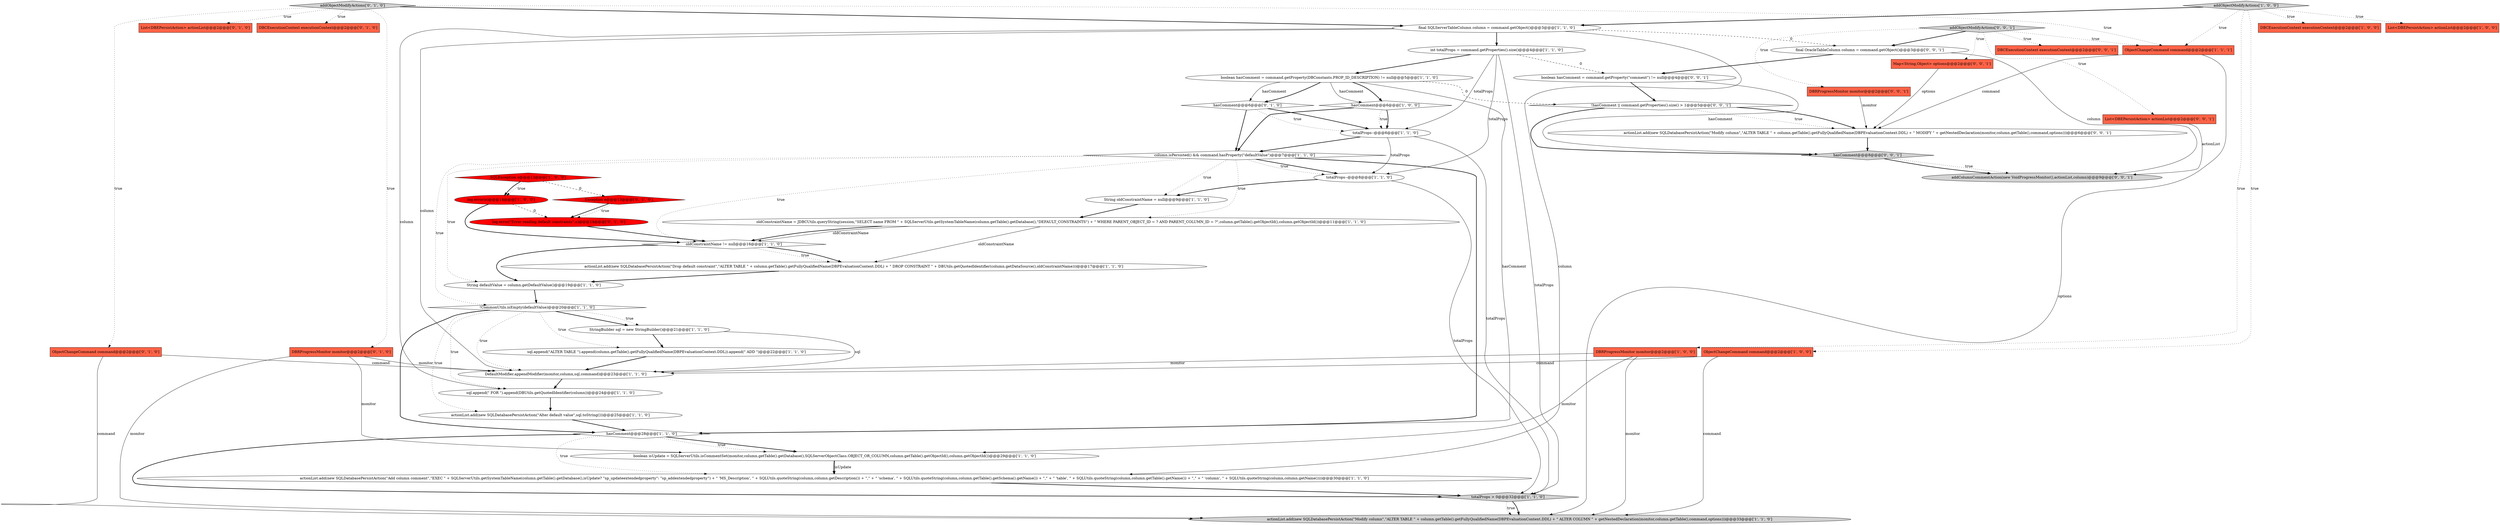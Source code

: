 digraph {
6 [style = filled, label = "DefaultModifier.appendModifier(monitor,column,sql,command)@@@23@@@['1', '1', '0']", fillcolor = white, shape = ellipse image = "AAA0AAABBB1BBB"];
28 [style = filled, label = "actionList.add(new SQLDatabasePersistAction(\"Modify column\",\"ALTER TABLE \" + column.getTable().getFullyQualifiedName(DBPEvaluationContext.DDL) + \" ALTER COLUMN \" + getNestedDeclaration(monitor,column.getTable(),command,options)))@@@33@@@['1', '1', '0']", fillcolor = lightgray, shape = ellipse image = "AAA0AAABBB1BBB"];
36 [style = filled, label = "Exception e@@@13@@@['0', '1', '0']", fillcolor = red, shape = diamond image = "AAA1AAABBB2BBB"];
35 [style = filled, label = "DBRProgressMonitor monitor@@@2@@@['0', '1', '0']", fillcolor = tomato, shape = box image = "AAA0AAABBB2BBB"];
31 [style = filled, label = "addObjectModifyActions['0', '1', '0']", fillcolor = lightgray, shape = diamond image = "AAA0AAABBB2BBB"];
46 [style = filled, label = "Map<String,Object> options@@@2@@@['0', '0', '1']", fillcolor = tomato, shape = box image = "AAA0AAABBB3BBB"];
10 [style = filled, label = "final SQLServerTableColumn column = command.getObject()@@@3@@@['1', '1', '0']", fillcolor = white, shape = ellipse image = "AAA0AAABBB1BBB"];
27 [style = filled, label = "boolean hasComment = command.getProperty(DBConstants.PROP_ID_DESCRIPTION) != null@@@5@@@['1', '1', '0']", fillcolor = white, shape = ellipse image = "AAA0AAABBB1BBB"];
43 [style = filled, label = "DBCExecutionContext executionContext@@@2@@@['0', '0', '1']", fillcolor = tomato, shape = box image = "AAA0AAABBB3BBB"];
2 [style = filled, label = "actionList.add(new SQLDatabasePersistAction(\"Alter default value\",sql.toString()))@@@25@@@['1', '1', '0']", fillcolor = white, shape = ellipse image = "AAA0AAABBB1BBB"];
14 [style = filled, label = "totalProps--@@@8@@@['1', '1', '0']", fillcolor = white, shape = ellipse image = "AAA0AAABBB1BBB"];
39 [style = filled, label = "actionList.add(new SQLDatabasePersistAction(\"Modify column\",\"ALTER TABLE \" + column.getTable().getFullyQualifiedName(DBPEvaluationContext.DDL) + \" MODIFY \" + getNestedDeclaration(monitor,column.getTable(),command,options)))@@@6@@@['0', '0', '1']", fillcolor = white, shape = ellipse image = "AAA0AAABBB3BBB"];
22 [style = filled, label = "totalProps--@@@6@@@['1', '1', '0']", fillcolor = white, shape = ellipse image = "AAA0AAABBB1BBB"];
19 [style = filled, label = "hasComment@@@28@@@['1', '1', '0']", fillcolor = white, shape = diamond image = "AAA0AAABBB1BBB"];
30 [style = filled, label = "oldConstraintName != null@@@16@@@['1', '1', '0']", fillcolor = white, shape = diamond image = "AAA0AAABBB1BBB"];
32 [style = filled, label = "List<DBEPersistAction> actionList@@@2@@@['0', '1', '0']", fillcolor = tomato, shape = box image = "AAA0AAABBB2BBB"];
44 [style = filled, label = "boolean hasComment = command.getProperty(\"comment\") != null@@@4@@@['0', '0', '1']", fillcolor = white, shape = ellipse image = "AAA0AAABBB3BBB"];
16 [style = filled, label = "DBCExecutionContext executionContext@@@2@@@['1', '0', '0']", fillcolor = tomato, shape = box image = "AAA0AAABBB1BBB"];
12 [style = filled, label = "ObjectChangeCommand command@@@2@@@['1', '0', '0']", fillcolor = tomato, shape = box image = "AAA0AAABBB1BBB"];
18 [style = filled, label = "totalProps > 0@@@32@@@['1', '1', '0']", fillcolor = lightgray, shape = diamond image = "AAA0AAABBB1BBB"];
7 [style = filled, label = "String defaultValue = column.getDefaultValue()@@@19@@@['1', '1', '0']", fillcolor = white, shape = ellipse image = "AAA0AAABBB1BBB"];
40 [style = filled, label = "addObjectModifyActions['0', '0', '1']", fillcolor = lightgray, shape = diamond image = "AAA0AAABBB3BBB"];
23 [style = filled, label = "sql.append(\" FOR \").append(DBUtils.getQuotedIdentifier(column))@@@24@@@['1', '1', '0']", fillcolor = white, shape = ellipse image = "AAA0AAABBB1BBB"];
17 [style = filled, label = "DBRProgressMonitor monitor@@@2@@@['1', '0', '0']", fillcolor = tomato, shape = box image = "AAA0AAABBB1BBB"];
8 [style = filled, label = "List<DBEPersistAction> actionList@@@2@@@['1', '0', '0']", fillcolor = tomato, shape = box image = "AAA0AAABBB1BBB"];
24 [style = filled, label = "sql.append(\"ALTER TABLE \").append(column.getTable().getFullyQualifiedName(DBPEvaluationContext.DDL)).append(\" ADD \")@@@22@@@['1', '1', '0']", fillcolor = white, shape = ellipse image = "AAA0AAABBB1BBB"];
0 [style = filled, label = "int totalProps = command.getProperties().size()@@@4@@@['1', '1', '0']", fillcolor = white, shape = ellipse image = "AAA0AAABBB1BBB"];
26 [style = filled, label = "StringBuilder sql = new StringBuilder()@@@21@@@['1', '1', '0']", fillcolor = white, shape = ellipse image = "AAA0AAABBB1BBB"];
15 [style = filled, label = "addObjectModifyActions['1', '0', '0']", fillcolor = lightgray, shape = diamond image = "AAA0AAABBB1BBB"];
37 [style = filled, label = "log.error(\"Error reading default constraints\",e)@@@14@@@['0', '1', '0']", fillcolor = red, shape = ellipse image = "AAA1AAABBB2BBB"];
9 [style = filled, label = "boolean isUpdate = SQLServerUtils.isCommentSet(monitor,column.getTable().getDatabase(),SQLServerObjectClass.OBJECT_OR_COLUMN,column.getTable().getObjectId(),column.getObjectId())@@@29@@@['1', '1', '0']", fillcolor = white, shape = ellipse image = "AAA0AAABBB1BBB"];
21 [style = filled, label = "hasComment@@@6@@@['1', '0', '0']", fillcolor = white, shape = diamond image = "AAA0AAABBB1BBB"];
13 [style = filled, label = "!CommonUtils.isEmpty(defaultValue)@@@20@@@['1', '1', '0']", fillcolor = white, shape = diamond image = "AAA0AAABBB1BBB"];
38 [style = filled, label = "ObjectChangeCommand command@@@2@@@['0', '1', '0']", fillcolor = tomato, shape = box image = "AAA0AAABBB2BBB"];
4 [style = filled, label = "log.error(e)@@@14@@@['1', '0', '0']", fillcolor = red, shape = ellipse image = "AAA1AAABBB1BBB"];
48 [style = filled, label = "final OracleTableColumn column = command.getObject()@@@3@@@['0', '0', '1']", fillcolor = white, shape = ellipse image = "AAA0AAABBB3BBB"];
34 [style = filled, label = "DBCExecutionContext executionContext@@@2@@@['0', '1', '0']", fillcolor = tomato, shape = box image = "AAA0AAABBB2BBB"];
1 [style = filled, label = "actionList.add(new SQLDatabasePersistAction(\"Drop default constraint\",\"ALTER TABLE \" + column.getTable().getFullyQualifiedName(DBPEvaluationContext.DDL) + \" DROP CONSTRAINT \" + DBUtils.getQuotedIdentifier(column.getDataSource(),oldConstraintName)))@@@17@@@['1', '1', '0']", fillcolor = white, shape = ellipse image = "AAA0AAABBB1BBB"];
11 [style = filled, label = "column.isPersisted() && command.hasProperty(\"defaultValue\")@@@7@@@['1', '1', '0']", fillcolor = white, shape = diamond image = "AAA0AAABBB1BBB"];
42 [style = filled, label = "DBRProgressMonitor monitor@@@2@@@['0', '0', '1']", fillcolor = tomato, shape = box image = "AAA0AAABBB3BBB"];
45 [style = filled, label = "List<DBEPersistAction> actionList@@@2@@@['0', '0', '1']", fillcolor = tomato, shape = box image = "AAA0AAABBB3BBB"];
25 [style = filled, label = "ObjectChangeCommand command@@@2@@@['1', '1', '1']", fillcolor = tomato, shape = box image = "AAA0AAABBB1BBB"];
33 [style = filled, label = "hasComment@@@6@@@['0', '1', '0']", fillcolor = white, shape = diamond image = "AAA0AAABBB2BBB"];
3 [style = filled, label = "actionList.add(new SQLDatabasePersistAction(\"Add column comment\",\"EXEC \" + SQLServerUtils.getSystemTableName(column.getTable().getDatabase(),isUpdate? \"sp_updateextendedproperty\": \"sp_addextendedproperty\") + \" 'MS_Description', \" + SQLUtils.quoteString(column,column.getDescription()) + \",\" + \" 'schema', \" + SQLUtils.quoteString(column,column.getTable().getSchema().getName()) + \",\" + \" 'table', \" + SQLUtils.quoteString(column,column.getTable().getName()) + \",\" + \" 'column', \" + SQLUtils.quoteString(column,column.getName())))@@@30@@@['1', '1', '0']", fillcolor = white, shape = ellipse image = "AAA0AAABBB1BBB"];
47 [style = filled, label = "addColumnCommentAction(new VoidProgressMonitor(),actionList,column)@@@9@@@['0', '0', '1']", fillcolor = lightgray, shape = ellipse image = "AAA0AAABBB3BBB"];
29 [style = filled, label = "oldConstraintName = JDBCUtils.queryString(session,\"SELECT name FROM \" + SQLServerUtils.getSystemTableName(column.getTable().getDatabase(),\"DEFAULT_CONSTRAINTS\") + \" WHERE PARENT_OBJECT_ID = ? AND PARENT_COLUMN_ID = ?\",column.getTable().getObjectId(),column.getObjectId())@@@11@@@['1', '1', '0']", fillcolor = white, shape = ellipse image = "AAA0AAABBB1BBB"];
41 [style = filled, label = "hasComment@@@8@@@['0', '0', '1']", fillcolor = lightgray, shape = diamond image = "AAA0AAABBB3BBB"];
5 [style = filled, label = "String oldConstraintName = null@@@9@@@['1', '1', '0']", fillcolor = white, shape = ellipse image = "AAA0AAABBB1BBB"];
20 [style = filled, label = "SQLException e@@@13@@@['1', '0', '0']", fillcolor = red, shape = diamond image = "AAA1AAABBB1BBB"];
49 [style = filled, label = "!hasComment || command.getProperties().size() > 1@@@5@@@['0', '0', '1']", fillcolor = white, shape = diamond image = "AAA0AAABBB3BBB"];
13->24 [style = dotted, label="true"];
15->10 [style = bold, label=""];
29->30 [style = bold, label=""];
11->14 [style = bold, label=""];
0->14 [style = solid, label="totalProps"];
0->44 [style = dashed, label="0"];
10->3 [style = solid, label="column"];
49->39 [style = dotted, label="true"];
17->6 [style = solid, label="monitor"];
29->1 [style = solid, label="oldConstraintName"];
40->43 [style = dotted, label="true"];
9->3 [style = solid, label="isUpdate"];
3->18 [style = bold, label=""];
40->46 [style = dotted, label="true"];
33->11 [style = bold, label=""];
49->39 [style = bold, label=""];
15->8 [style = dotted, label="true"];
19->9 [style = bold, label=""];
31->34 [style = dotted, label="true"];
35->9 [style = solid, label="monitor"];
27->33 [style = bold, label=""];
12->6 [style = solid, label="command"];
0->22 [style = solid, label="totalProps"];
11->7 [style = dotted, label="true"];
5->29 [style = bold, label=""];
13->6 [style = dotted, label="true"];
31->25 [style = dotted, label="true"];
19->18 [style = bold, label=""];
11->14 [style = dotted, label="true"];
25->39 [style = solid, label="command"];
21->22 [style = dotted, label="true"];
11->5 [style = dotted, label="true"];
48->44 [style = bold, label=""];
44->49 [style = bold, label=""];
11->13 [style = dotted, label="true"];
15->16 [style = dotted, label="true"];
26->24 [style = bold, label=""];
38->6 [style = solid, label="command"];
26->6 [style = solid, label="sql"];
18->28 [style = bold, label=""];
13->23 [style = dotted, label="true"];
15->17 [style = dotted, label="true"];
14->18 [style = solid, label="totalProps"];
21->11 [style = bold, label=""];
42->39 [style = solid, label="monitor"];
21->22 [style = bold, label=""];
19->3 [style = dotted, label="true"];
25->28 [style = solid, label="options"];
30->7 [style = bold, label=""];
10->0 [style = bold, label=""];
19->9 [style = dotted, label="true"];
49->41 [style = bold, label=""];
15->12 [style = dotted, label="true"];
39->41 [style = bold, label=""];
36->37 [style = bold, label=""];
22->11 [style = bold, label=""];
40->42 [style = dotted, label="true"];
11->30 [style = dotted, label="true"];
31->35 [style = dotted, label="true"];
27->33 [style = solid, label="hasComment"];
6->23 [style = bold, label=""];
37->30 [style = bold, label=""];
13->26 [style = dotted, label="true"];
11->29 [style = dotted, label="true"];
17->28 [style = solid, label="monitor"];
12->28 [style = solid, label="command"];
1->7 [style = bold, label=""];
36->37 [style = dotted, label="true"];
46->39 [style = solid, label="options"];
13->2 [style = dotted, label="true"];
35->6 [style = solid, label="monitor"];
13->19 [style = bold, label=""];
0->18 [style = solid, label="totalProps"];
44->41 [style = solid, label="hasComment"];
13->26 [style = bold, label=""];
31->10 [style = bold, label=""];
20->4 [style = dotted, label="true"];
41->47 [style = dotted, label="true"];
48->47 [style = solid, label="column"];
9->3 [style = bold, label=""];
23->2 [style = bold, label=""];
41->47 [style = bold, label=""];
40->25 [style = dotted, label="true"];
15->25 [style = dotted, label="true"];
4->37 [style = dashed, label="0"];
45->47 [style = solid, label="actionList"];
27->21 [style = bold, label=""];
33->22 [style = bold, label=""];
27->19 [style = solid, label="hasComment"];
14->5 [style = bold, label=""];
7->13 [style = bold, label=""];
22->14 [style = solid, label="totalProps"];
27->21 [style = solid, label="hasComment"];
10->6 [style = solid, label="column"];
30->1 [style = dotted, label="true"];
2->19 [style = bold, label=""];
30->1 [style = bold, label=""];
40->48 [style = bold, label=""];
27->49 [style = dashed, label="0"];
0->27 [style = bold, label=""];
22->18 [style = solid, label="totalProps"];
35->28 [style = solid, label="monitor"];
11->19 [style = bold, label=""];
29->30 [style = solid, label="oldConstraintName"];
20->4 [style = bold, label=""];
38->28 [style = solid, label="command"];
31->32 [style = dotted, label="true"];
10->23 [style = solid, label="column"];
4->30 [style = bold, label=""];
20->36 [style = dashed, label="0"];
18->28 [style = dotted, label="true"];
31->38 [style = dotted, label="true"];
10->48 [style = dashed, label="0"];
40->45 [style = dotted, label="true"];
33->22 [style = dotted, label="true"];
24->6 [style = bold, label=""];
17->9 [style = solid, label="monitor"];
}
